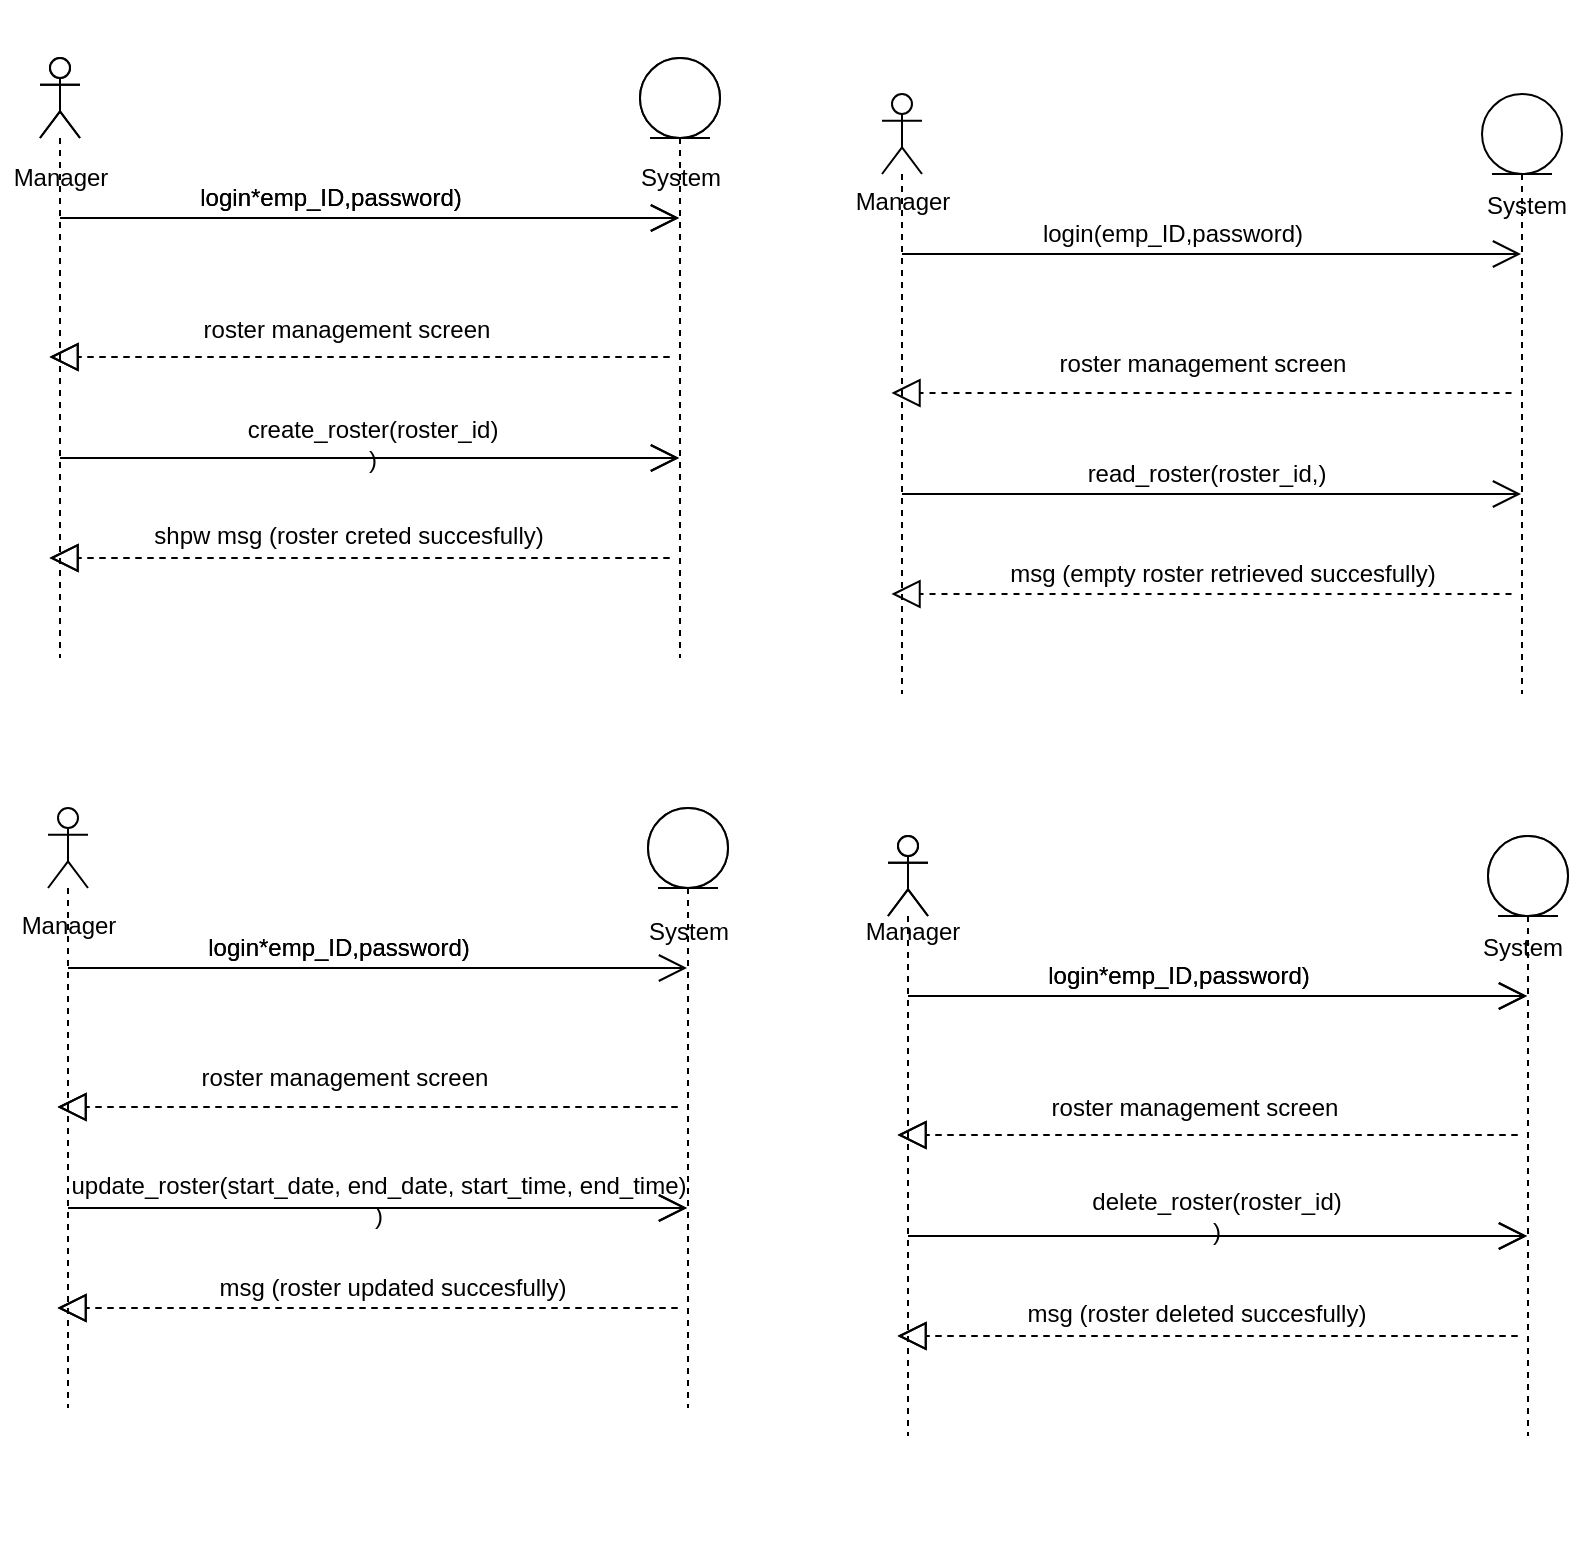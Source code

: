 <mxfile version="14.6.13" type="device"><diagram id="xDYBKMpJTUTeNw4lKhC8" name="Page-1"><mxGraphModel dx="852" dy="534" grid="0" gridSize="10" guides="1" tooltips="1" connect="1" arrows="1" fold="1" page="1" pageScale="1" pageWidth="850" pageHeight="1100" math="0" shadow="0"><root><mxCell id="0"/><mxCell id="1" parent="0"/><mxCell id="oLlR27fVy2uA4S5iZ_r3-1" value="&lt;span style=&quot;color: rgba(0 , 0 , 0 , 0) ; font-family: monospace ; font-size: 0px&quot;&gt;%3CmxGraphModel%3E%3Croot%3E%3CmxCell%20id%3D%220%22%2F%3E%3CmxCell%20id%3D%221%22%20parent%3D%220%22%2F%3E%3CmxCell%20id%3D%222%22%20value%3D%22%22%20style%3D%22shape%3DumlLifeline%3Bparticipant%3DumlActor%3Bperimeter%3DlifelinePerimeter%3BwhiteSpace%3Dwrap%3Bhtml%3D1%3Bcontainer%3D1%3Bcollapsible%3D0%3BrecursiveResize%3D0%3BverticalAlign%3Dtop%3BspacingTop%3D36%3BoutlineConnect%3D0%3B%22%20vertex%3D%221%22%20parent%3D%221%22%3E%3CmxGeometry%20x%3D%22132%22%20y%3D%22400%22%20width%3D%2220%22%20height%3D%22300%22%20as%3D%22geometry%22%2F%3E%3C%2FmxCell%3E%3CmxCell%20id%3D%223%22%20value%3D%22%22%20style%3D%22endArrow%3Dopen%3BendFill%3D1%3BendSize%3D12%3Bhtml%3D1%3B%22%20edge%3D%221%22%20parent%3D%222%22%20target%3D%224%22%3E%3CmxGeometry%20width%3D%22160%22%20relative%3D%221%22%20as%3D%22geometry%22%3E%3CmxPoint%20x%3D%2210%22%20y%3D%2280%22%20as%3D%22sourcePoint%22%2F%3E%3CmxPoint%20x%3D%22170%22%20y%3D%2280%22%20as%3D%22targetPoint%22%2F%3E%3C%2FmxGeometry%3E%3C%2FmxCell%3E%3CmxCell%20id%3D%224%22%20value%3D%22%22%20style%3D%22shape%3DumlLifeline%3Bparticipant%3DumlEntity%3Bperimeter%3DlifelinePerimeter%3BwhiteSpace%3Dwrap%3Bhtml%3D1%3Bcontainer%3D1%3Bcollapsible%3D0%3BrecursiveResize%3D0%3BverticalAlign%3Dtop%3BspacingTop%3D36%3BoutlineConnect%3D0%3B%22%20vertex%3D%221%22%20parent%3D%221%22%3E%3CmxGeometry%20x%3D%22432%22%20y%3D%22400%22%20width%3D%2240%22%20height%3D%22300%22%20as%3D%22geometry%22%2F%3E%3C%2FmxCell%3E%3CmxCell%20id%3D%225%22%20value%3D%22Manager%22%20style%3D%22text%3Bhtml%3D1%3Balign%3Dcenter%3BverticalAlign%3Dmiddle%3Bresizable%3D0%3Bpoints%3D%5B%5D%3Bautosize%3D1%3BstrokeColor%3Dnone%3B%22%20vertex%3D%221%22%20parent%3D%221%22%3E%3CmxGeometry%20x%3D%2282%22%20y%3D%22440%22%20width%3D%2260%22%20height%3D%2220%22%20as%3D%22geometry%22%2F%3E%3C%2FmxCell%3E%3CmxCell%20id%3D%226%22%20value%3D%22login*emp_ID%2Cpassword)%22%20style%3D%22text%3Bhtml%3D1%3Balign%3Dcenter%3BverticalAlign%3Dmiddle%3Bresizable%3D0%3Bpoints%3D%5B%5D%3Bautosize%3D1%3BstrokeColor%3Dnone%3B%22%20vertex%3D%221%22%20parent%3D%221%22%3E%3CmxGeometry%20x%3D%22202%22%20y%3D%22460%22%20width%3D%22150%22%20height%3D%2220%22%20as%3D%22geometry%22%2F%3E%3C%2FmxCell%3E%3CmxCell%20id%3D%227%22%20value%3D%22System%22%20style%3D%22text%3Bhtml%3D1%3Balign%3Dcenter%3BverticalAlign%3Dmiddle%3Bresizable%3D0%3Bpoints%3D%5B%5D%3Bautosize%3D1%3BstrokeColor%3Dnone%3B%22%20vertex%3D%221%22%20parent%3D%221%22%3E%3CmxGeometry%20x%3D%22452%22%20y%3D%22440%22%20width%3D%2260%22%20height%3D%2220%22%20as%3D%22geometry%22%2F%3E%3C%2FmxCell%3E%3CmxCell%20id%3D%228%22%20value%3D%22show%20staff_profile%20screen%22%20style%3D%22text%3Bhtml%3D1%3Balign%3Dcenter%3BverticalAlign%3Dmiddle%3Bresizable%3D0%3Bpoints%3D%5B%5D%3Bautosize%3D1%3BstrokeColor%3Dnone%3B%22%20vertex%3D%221%22%20parent%3D%221%22%3E%3CmxGeometry%20x%3D%22217%22%20y%3D%22520%22%20width%3D%22150%22%20height%3D%2220%22%20as%3D%22geometry%22%2F%3E%3C%2FmxCell%3E%3CmxCell%20id%3D%229%22%20value%3D%22read_staff_details(emp_id%2C%20emp_name%2C%20adrress%2C..)%22%20style%3D%22text%3Bhtml%3D1%3Balign%3Dcenter%3BverticalAlign%3Dmiddle%3Bresizable%3D0%3Bpoints%3D%5B%5D%3Bautosize%3D1%3BstrokeColor%3Dnone%3B%22%20vertex%3D%221%22%20parent%3D%221%22%3E%3CmxGeometry%20x%3D%22155%22%20y%3D%22581%22%20width%3D%22275%22%20height%3D%2218%22%20as%3D%22geometry%22%2F%3E%3C%2FmxCell%3E%3CmxCell%20id%3D%2210%22%20value%3D%22%22%20style%3D%22endArrow%3Dopen%3BendFill%3D1%3BendSize%3D12%3Bhtml%3D1%3B%22%20edge%3D%221%22%20parent%3D%221%22%3E%3CmxGeometry%20width%3D%22160%22%20relative%3D%221%22%20as%3D%22geometry%22%3E%3CmxPoint%20x%3D%22142%22%20y%3D%22600%22%20as%3D%22sourcePoint%22%2F%3E%3CmxPoint%20x%3D%22451.5%22%20y%3D%22600%22%20as%3D%22targetPoint%22%2F%3E%3C%2FmxGeometry%3E%3C%2FmxCell%3E%3CmxCell%20id%3D%2211%22%20value%3D%22%22%20style%3D%22endArrow%3Dblock%3Bdashed%3D1%3BendFill%3D0%3BendSize%3D12%3Bhtml%3D1%3B%22%20edge%3D%221%22%20source%3D%224%22%20target%3D%222%22%20parent%3D%221%22%3E%3CmxGeometry%20width%3D%22160%22%20relative%3D%221%22%20as%3D%22geometry%22%3E%3CmxPoint%20x%3D%22372%22%20y%3D%22640%22%20as%3D%22sourcePoint%22%2F%3E%3CmxPoint%20x%3D%22222%22%20y%3D%22710%22%20as%3D%22targetPoint%22%2F%3E%3CArray%20as%3D%22points%22%3E%3CmxPoint%20x%3D%22452%22%20y%3D%22680%22%2F%3E%3C%2FArray%3E%3C%2FmxGeometry%3E%3C%2FmxCell%3E%3CmxCell%20id%3D%2212%22%20value%3D%22%22%20style%3D%22endArrow%3Dblock%3Bdashed%3D1%3BendFill%3D0%3BendSize%3D12%3Bhtml%3D1%3B%22%20edge%3D%221%22%20parent%3D%221%22%3E%3CmxGeometry%20width%3D%22160%22%20relative%3D%221%22%20as%3D%22geometry%22%3E%3CmxPoint%20x%3D%22446.75%22%20y%3D%22549.5%22%20as%3D%22sourcePoint%22%2F%3E%3CmxPoint%20x%3D%22136.75%22%20y%3D%22549.5%22%20as%3D%22targetPoint%22%2F%3E%3CArray%20as%3D%22points%22%3E%3CmxPoint%20x%3D%22447.25%22%20y%3D%22549.5%22%2F%3E%3C%2FArray%3E%3C%2FmxGeometry%3E%3C%2FmxCell%3E%3CmxCell%20id%3D%2213%22%20value%3D%22%22%20style%3D%22endArrow%3Dblock%3Bdashed%3D1%3BendFill%3D0%3BendSize%3D12%3Bhtml%3D1%3B%22%20edge%3D%221%22%20parent%3D%221%22%3E%3CmxGeometry%20width%3D%22160%22%20relative%3D%221%22%20as%3D%22geometry%22%3E%3CmxPoint%20x%3D%22446.75%22%20y%3D%22650%22%20as%3D%22sourcePoint%22%2F%3E%3CmxPoint%20x%3D%22136.75%22%20y%3D%22650%22%20as%3D%22targetPoint%22%2F%3E%3CArray%20as%3D%22points%22%3E%3CmxPoint%20x%3D%22447.25%22%20y%3D%22650%22%2F%3E%3C%2FArray%3E%3C%2FmxGeometry%3E%3C%2FmxCell%3E%3CmxCell%20id%3D%2214%22%20value%3D%22shpw%20msg%20(staff%20profile%20retrieved%20succesfully)%22%20style%3D%22text%3Bhtml%3D1%3Balign%3Dcenter%3BverticalAlign%3Dmiddle%3Bresizable%3D0%3Bpoints%3D%5B%5D%3Bautosize%3D1%3BstrokeColor%3Dnone%3B%22%20vertex%3D%221%22%20parent%3D%221%22%3E%3CmxGeometry%20x%3D%22179%22%20y%3D%22631%22%20width%3D%22246%22%20height%3D%2218%22%20as%3D%22geometry%22%2F%3E%3C%2FmxCell%3E%3CmxCell%20id%3D%2215%22%20value%3D%22show%20msg%20(Invalid%20data%2C%20please%20enter%20correct%20details)%22%20style%3D%22text%3Bhtml%3D1%3Balign%3Dcenter%3BverticalAlign%3Dmiddle%3Bresizable%3D0%3Bpoints%3D%5B%5D%3Bautosize%3D1%3BstrokeColor%3Dnone%3B%22%20vertex%3D%221%22%20parent%3D%221%22%3E%3CmxGeometry%20x%3D%22142%22%20y%3D%22660%22%20width%3D%22290%22%20height%3D%2220%22%20as%3D%22geometry%22%2F%3E%3C%2FmxCell%3E%3C%2Froot%3E%3C%2FmxGraphModel%3E&lt;/span&gt;" style="text;html=1;align=center;verticalAlign=middle;resizable=0;points=[];autosize=1;strokeColor=none;" parent="1" vertex="1"><mxGeometry x="20" y="33" width="10" height="22" as="geometry"/></mxCell><mxCell id="oLlR27fVy2uA4S5iZ_r3-2" value="" style="shape=umlLifeline;participant=umlActor;perimeter=lifelinePerimeter;whiteSpace=wrap;html=1;container=1;collapsible=0;recursiveResize=0;verticalAlign=top;spacingTop=36;outlineConnect=0;" parent="1" vertex="1"><mxGeometry x="24" y="62" width="20" height="300" as="geometry"/></mxCell><mxCell id="oLlR27fVy2uA4S5iZ_r3-3" value="" style="endArrow=open;endFill=1;endSize=12;html=1;" parent="oLlR27fVy2uA4S5iZ_r3-2" target="oLlR27fVy2uA4S5iZ_r3-4" edge="1"><mxGeometry width="160" relative="1" as="geometry"><mxPoint x="10" y="80" as="sourcePoint"/><mxPoint x="170" y="80" as="targetPoint"/></mxGeometry></mxCell><mxCell id="oLlR27fVy2uA4S5iZ_r3-4" value="" style="shape=umlLifeline;participant=umlEntity;perimeter=lifelinePerimeter;whiteSpace=wrap;html=1;container=1;collapsible=0;recursiveResize=0;verticalAlign=top;spacingTop=36;outlineConnect=0;" parent="1" vertex="1"><mxGeometry x="324" y="62" width="40" height="300" as="geometry"/></mxCell><mxCell id="oLlR27fVy2uA4S5iZ_r3-5" value="login*emp_ID,password)" style="text;html=1;align=center;verticalAlign=middle;resizable=0;points=[];autosize=1;strokeColor=none;" parent="1" vertex="1"><mxGeometry x="94" y="122" width="150" height="20" as="geometry"/></mxCell><mxCell id="oLlR27fVy2uA4S5iZ_r3-6" value="" style="endArrow=open;endFill=1;endSize=12;html=1;" parent="1" edge="1"><mxGeometry width="160" relative="1" as="geometry"><mxPoint x="34" y="262" as="sourcePoint"/><mxPoint x="343.5" y="262" as="targetPoint"/></mxGeometry></mxCell><mxCell id="oLlR27fVy2uA4S5iZ_r3-8" value="" style="endArrow=block;dashed=1;endFill=0;endSize=12;html=1;" parent="1" edge="1"><mxGeometry width="160" relative="1" as="geometry"><mxPoint x="338.75" y="211.5" as="sourcePoint"/><mxPoint x="28.75" y="211.5" as="targetPoint"/><Array as="points"><mxPoint x="339.25" y="211.5"/></Array></mxGeometry></mxCell><mxCell id="oLlR27fVy2uA4S5iZ_r3-9" value="" style="endArrow=block;dashed=1;endFill=0;endSize=12;html=1;" parent="1" edge="1"><mxGeometry width="160" relative="1" as="geometry"><mxPoint x="338.75" y="312" as="sourcePoint"/><mxPoint x="28.75" y="312" as="targetPoint"/><Array as="points"><mxPoint x="339.25" y="312"/></Array></mxGeometry></mxCell><mxCell id="oLlR27fVy2uA4S5iZ_r3-11" value="" style="shape=umlLifeline;participant=umlActor;perimeter=lifelinePerimeter;whiteSpace=wrap;html=1;container=1;collapsible=0;recursiveResize=0;verticalAlign=top;spacingTop=36;outlineConnect=0;" parent="1" vertex="1"><mxGeometry x="24" y="62" width="20" height="300" as="geometry"/></mxCell><mxCell id="oLlR27fVy2uA4S5iZ_r3-12" value="" style="endArrow=open;endFill=1;endSize=12;html=1;" parent="oLlR27fVy2uA4S5iZ_r3-11" target="oLlR27fVy2uA4S5iZ_r3-13" edge="1"><mxGeometry width="160" relative="1" as="geometry"><mxPoint x="10" y="80" as="sourcePoint"/><mxPoint x="170" y="80" as="targetPoint"/></mxGeometry></mxCell><mxCell id="oLlR27fVy2uA4S5iZ_r3-13" value="" style="shape=umlLifeline;participant=umlEntity;perimeter=lifelinePerimeter;whiteSpace=wrap;html=1;container=1;collapsible=0;recursiveResize=0;verticalAlign=top;spacingTop=36;outlineConnect=0;" parent="1" vertex="1"><mxGeometry x="324" y="62" width="40" height="300" as="geometry"/></mxCell><mxCell id="oLlR27fVy2uA4S5iZ_r3-14" value="login*emp_ID,password)" style="text;html=1;align=center;verticalAlign=middle;resizable=0;points=[];autosize=1;strokeColor=none;" parent="1" vertex="1"><mxGeometry x="94" y="122" width="150" height="20" as="geometry"/></mxCell><mxCell id="oLlR27fVy2uA4S5iZ_r3-15" value="roster management screen" style="text;html=1;align=center;verticalAlign=middle;resizable=0;points=[];autosize=1;strokeColor=none;" parent="1" vertex="1"><mxGeometry x="100" y="189" width="153" height="18" as="geometry"/></mxCell><mxCell id="oLlR27fVy2uA4S5iZ_r3-16" value="create_roster(roster_id)&lt;br&gt;)" style="text;html=1;align=center;verticalAlign=middle;resizable=0;points=[];autosize=1;strokeColor=none;" parent="1" vertex="1"><mxGeometry x="122" y="239" width="135" height="32" as="geometry"/></mxCell><mxCell id="oLlR27fVy2uA4S5iZ_r3-17" value="" style="endArrow=open;endFill=1;endSize=12;html=1;" parent="1" edge="1"><mxGeometry width="160" relative="1" as="geometry"><mxPoint x="34" y="262" as="sourcePoint"/><mxPoint x="343.5" y="262" as="targetPoint"/></mxGeometry></mxCell><mxCell id="oLlR27fVy2uA4S5iZ_r3-19" value="" style="endArrow=block;dashed=1;endFill=0;endSize=12;html=1;" parent="1" edge="1"><mxGeometry width="160" relative="1" as="geometry"><mxPoint x="338.75" y="211.5" as="sourcePoint"/><mxPoint x="28.75" y="211.5" as="targetPoint"/><Array as="points"><mxPoint x="339.25" y="211.5"/></Array></mxGeometry></mxCell><mxCell id="oLlR27fVy2uA4S5iZ_r3-20" value="" style="endArrow=block;dashed=1;endFill=0;endSize=12;html=1;" parent="1" edge="1"><mxGeometry width="160" relative="1" as="geometry"><mxPoint x="338.75" y="312" as="sourcePoint"/><mxPoint x="28.75" y="312" as="targetPoint"/><Array as="points"><mxPoint x="339.25" y="312"/></Array></mxGeometry></mxCell><mxCell id="oLlR27fVy2uA4S5iZ_r3-21" value="shpw msg (roster creted succesfully)" style="text;html=1;align=center;verticalAlign=middle;resizable=0;points=[];autosize=1;strokeColor=none;" parent="1" vertex="1"><mxGeometry x="75" y="292" width="205" height="18" as="geometry"/></mxCell><mxCell id="UzV4h4hze9FhUgec7mrq-62" value="" style="shape=umlLifeline;participant=umlActor;perimeter=lifelinePerimeter;whiteSpace=wrap;html=1;container=1;collapsible=0;recursiveResize=0;verticalAlign=top;spacingTop=36;outlineConnect=0;" vertex="1" parent="1"><mxGeometry x="445" y="80" width="20" height="300" as="geometry"/></mxCell><mxCell id="UzV4h4hze9FhUgec7mrq-63" value="" style="endArrow=open;endFill=1;endSize=12;html=1;" edge="1" parent="UzV4h4hze9FhUgec7mrq-62" target="UzV4h4hze9FhUgec7mrq-64"><mxGeometry width="160" relative="1" as="geometry"><mxPoint x="10" y="80" as="sourcePoint"/><mxPoint x="170" y="80" as="targetPoint"/></mxGeometry></mxCell><mxCell id="UzV4h4hze9FhUgec7mrq-64" value="" style="shape=umlLifeline;participant=umlEntity;perimeter=lifelinePerimeter;whiteSpace=wrap;html=1;container=1;collapsible=0;recursiveResize=0;verticalAlign=top;spacingTop=36;outlineConnect=0;" vertex="1" parent="1"><mxGeometry x="745" y="80" width="40" height="300" as="geometry"/></mxCell><mxCell id="UzV4h4hze9FhUgec7mrq-65" value="Manager" style="text;html=1;align=center;verticalAlign=middle;resizable=0;points=[];autosize=1;strokeColor=none;" vertex="1" parent="1"><mxGeometry x="425" y="124" width="60" height="20" as="geometry"/></mxCell><mxCell id="UzV4h4hze9FhUgec7mrq-66" value="login(emp_ID,password)" style="text;html=1;align=center;verticalAlign=middle;resizable=0;points=[];autosize=1;strokeColor=none;" vertex="1" parent="1"><mxGeometry x="520" y="141" width="140" height="18" as="geometry"/></mxCell><mxCell id="UzV4h4hze9FhUgec7mrq-67" value="System" style="text;html=1;align=center;verticalAlign=middle;resizable=0;points=[];autosize=1;strokeColor=none;" vertex="1" parent="1"><mxGeometry x="737" y="126" width="60" height="20" as="geometry"/></mxCell><mxCell id="UzV4h4hze9FhUgec7mrq-68" value="read_roster(roster_id,)" style="text;html=1;align=center;verticalAlign=middle;resizable=0;points=[];autosize=1;strokeColor=none;" vertex="1" parent="1"><mxGeometry x="542" y="261" width="129" height="18" as="geometry"/></mxCell><mxCell id="UzV4h4hze9FhUgec7mrq-69" value="" style="endArrow=open;endFill=1;endSize=12;html=1;" edge="1" parent="1"><mxGeometry width="160" relative="1" as="geometry"><mxPoint x="455" y="280" as="sourcePoint"/><mxPoint x="764.5" y="280" as="targetPoint"/></mxGeometry></mxCell><mxCell id="UzV4h4hze9FhUgec7mrq-71" value="" style="endArrow=block;dashed=1;endFill=0;endSize=12;html=1;" edge="1" parent="1"><mxGeometry width="160" relative="1" as="geometry"><mxPoint x="759.75" y="229.5" as="sourcePoint"/><mxPoint x="449.75" y="229.5" as="targetPoint"/><Array as="points"><mxPoint x="760.25" y="229.5"/></Array></mxGeometry></mxCell><mxCell id="UzV4h4hze9FhUgec7mrq-72" value="" style="endArrow=block;dashed=1;endFill=0;endSize=12;html=1;" edge="1" parent="1"><mxGeometry width="160" relative="1" as="geometry"><mxPoint x="759.75" y="330" as="sourcePoint"/><mxPoint x="449.75" y="330" as="targetPoint"/><Array as="points"><mxPoint x="760.25" y="330"/></Array></mxGeometry></mxCell><mxCell id="UzV4h4hze9FhUgec7mrq-73" value="msg (empty roster retrieved succesfully)" style="text;html=1;align=center;verticalAlign=middle;resizable=0;points=[];autosize=1;strokeColor=none;" vertex="1" parent="1"><mxGeometry x="503" y="311" width="223" height="18" as="geometry"/></mxCell><mxCell id="UzV4h4hze9FhUgec7mrq-78" value="Manager" style="text;html=1;align=center;verticalAlign=middle;resizable=0;points=[];autosize=1;strokeColor=none;" vertex="1" parent="1"><mxGeometry x="430" y="489" width="60" height="20" as="geometry"/></mxCell><mxCell id="UzV4h4hze9FhUgec7mrq-80" value="System" style="text;html=1;align=center;verticalAlign=middle;resizable=0;points=[];autosize=1;strokeColor=none;" vertex="1" parent="1"><mxGeometry x="735" y="497" width="60" height="20" as="geometry"/></mxCell><mxCell id="UzV4h4hze9FhUgec7mrq-87" value="&lt;span style=&quot;color: rgba(0 , 0 , 0 , 0) ; font-family: monospace ; font-size: 0px&quot;&gt;%3CmxGraphModel%3E%3Croot%3E%3CmxCell%20id%3D%220%22%2F%3E%3CmxCell%20id%3D%221%22%20parent%3D%220%22%2F%3E%3CmxCell%20id%3D%222%22%20value%3D%22%22%20style%3D%22shape%3DumlLifeline%3Bparticipant%3DumlActor%3Bperimeter%3DlifelinePerimeter%3BwhiteSpace%3Dwrap%3Bhtml%3D1%3Bcontainer%3D1%3Bcollapsible%3D0%3BrecursiveResize%3D0%3BverticalAlign%3Dtop%3BspacingTop%3D36%3BoutlineConnect%3D0%3B%22%20vertex%3D%221%22%20parent%3D%221%22%3E%3CmxGeometry%20x%3D%22132%22%20y%3D%22400%22%20width%3D%2220%22%20height%3D%22300%22%20as%3D%22geometry%22%2F%3E%3C%2FmxCell%3E%3CmxCell%20id%3D%223%22%20value%3D%22%22%20style%3D%22endArrow%3Dopen%3BendFill%3D1%3BendSize%3D12%3Bhtml%3D1%3B%22%20edge%3D%221%22%20parent%3D%222%22%20target%3D%224%22%3E%3CmxGeometry%20width%3D%22160%22%20relative%3D%221%22%20as%3D%22geometry%22%3E%3CmxPoint%20x%3D%2210%22%20y%3D%2280%22%20as%3D%22sourcePoint%22%2F%3E%3CmxPoint%20x%3D%22170%22%20y%3D%2280%22%20as%3D%22targetPoint%22%2F%3E%3C%2FmxGeometry%3E%3C%2FmxCell%3E%3CmxCell%20id%3D%224%22%20value%3D%22%22%20style%3D%22shape%3DumlLifeline%3Bparticipant%3DumlEntity%3Bperimeter%3DlifelinePerimeter%3BwhiteSpace%3Dwrap%3Bhtml%3D1%3Bcontainer%3D1%3Bcollapsible%3D0%3BrecursiveResize%3D0%3BverticalAlign%3Dtop%3BspacingTop%3D36%3BoutlineConnect%3D0%3B%22%20vertex%3D%221%22%20parent%3D%221%22%3E%3CmxGeometry%20x%3D%22432%22%20y%3D%22400%22%20width%3D%2240%22%20height%3D%22300%22%20as%3D%22geometry%22%2F%3E%3C%2FmxCell%3E%3CmxCell%20id%3D%225%22%20value%3D%22Manager%22%20style%3D%22text%3Bhtml%3D1%3Balign%3Dcenter%3BverticalAlign%3Dmiddle%3Bresizable%3D0%3Bpoints%3D%5B%5D%3Bautosize%3D1%3BstrokeColor%3Dnone%3B%22%20vertex%3D%221%22%20parent%3D%221%22%3E%3CmxGeometry%20x%3D%2282%22%20y%3D%22440%22%20width%3D%2260%22%20height%3D%2220%22%20as%3D%22geometry%22%2F%3E%3C%2FmxCell%3E%3CmxCell%20id%3D%226%22%20value%3D%22login*emp_ID%2Cpassword)%22%20style%3D%22text%3Bhtml%3D1%3Balign%3Dcenter%3BverticalAlign%3Dmiddle%3Bresizable%3D0%3Bpoints%3D%5B%5D%3Bautosize%3D1%3BstrokeColor%3Dnone%3B%22%20vertex%3D%221%22%20parent%3D%221%22%3E%3CmxGeometry%20x%3D%22202%22%20y%3D%22460%22%20width%3D%22150%22%20height%3D%2220%22%20as%3D%22geometry%22%2F%3E%3C%2FmxCell%3E%3CmxCell%20id%3D%227%22%20value%3D%22System%22%20style%3D%22text%3Bhtml%3D1%3Balign%3Dcenter%3BverticalAlign%3Dmiddle%3Bresizable%3D0%3Bpoints%3D%5B%5D%3Bautosize%3D1%3BstrokeColor%3Dnone%3B%22%20vertex%3D%221%22%20parent%3D%221%22%3E%3CmxGeometry%20x%3D%22452%22%20y%3D%22440%22%20width%3D%2260%22%20height%3D%2220%22%20as%3D%22geometry%22%2F%3E%3C%2FmxCell%3E%3CmxCell%20id%3D%228%22%20value%3D%22show%20staff_profile%20screen%22%20style%3D%22text%3Bhtml%3D1%3Balign%3Dcenter%3BverticalAlign%3Dmiddle%3Bresizable%3D0%3Bpoints%3D%5B%5D%3Bautosize%3D1%3BstrokeColor%3Dnone%3B%22%20vertex%3D%221%22%20parent%3D%221%22%3E%3CmxGeometry%20x%3D%22217%22%20y%3D%22520%22%20width%3D%22150%22%20height%3D%2220%22%20as%3D%22geometry%22%2F%3E%3C%2FmxCell%3E%3CmxCell%20id%3D%229%22%20value%3D%22read_staff_details(emp_id%2C%20emp_name%2C%20adrress%2C..)%22%20style%3D%22text%3Bhtml%3D1%3Balign%3Dcenter%3BverticalAlign%3Dmiddle%3Bresizable%3D0%3Bpoints%3D%5B%5D%3Bautosize%3D1%3BstrokeColor%3Dnone%3B%22%20vertex%3D%221%22%20parent%3D%221%22%3E%3CmxGeometry%20x%3D%22155%22%20y%3D%22581%22%20width%3D%22275%22%20height%3D%2218%22%20as%3D%22geometry%22%2F%3E%3C%2FmxCell%3E%3CmxCell%20id%3D%2210%22%20value%3D%22%22%20style%3D%22endArrow%3Dopen%3BendFill%3D1%3BendSize%3D12%3Bhtml%3D1%3B%22%20edge%3D%221%22%20parent%3D%221%22%3E%3CmxGeometry%20width%3D%22160%22%20relative%3D%221%22%20as%3D%22geometry%22%3E%3CmxPoint%20x%3D%22142%22%20y%3D%22600%22%20as%3D%22sourcePoint%22%2F%3E%3CmxPoint%20x%3D%22451.5%22%20y%3D%22600%22%20as%3D%22targetPoint%22%2F%3E%3C%2FmxGeometry%3E%3C%2FmxCell%3E%3CmxCell%20id%3D%2211%22%20value%3D%22%22%20style%3D%22endArrow%3Dblock%3Bdashed%3D1%3BendFill%3D0%3BendSize%3D12%3Bhtml%3D1%3B%22%20edge%3D%221%22%20source%3D%224%22%20target%3D%222%22%20parent%3D%221%22%3E%3CmxGeometry%20width%3D%22160%22%20relative%3D%221%22%20as%3D%22geometry%22%3E%3CmxPoint%20x%3D%22372%22%20y%3D%22640%22%20as%3D%22sourcePoint%22%2F%3E%3CmxPoint%20x%3D%22222%22%20y%3D%22710%22%20as%3D%22targetPoint%22%2F%3E%3CArray%20as%3D%22points%22%3E%3CmxPoint%20x%3D%22452%22%20y%3D%22680%22%2F%3E%3C%2FArray%3E%3C%2FmxGeometry%3E%3C%2FmxCell%3E%3CmxCell%20id%3D%2212%22%20value%3D%22%22%20style%3D%22endArrow%3Dblock%3Bdashed%3D1%3BendFill%3D0%3BendSize%3D12%3Bhtml%3D1%3B%22%20edge%3D%221%22%20parent%3D%221%22%3E%3CmxGeometry%20width%3D%22160%22%20relative%3D%221%22%20as%3D%22geometry%22%3E%3CmxPoint%20x%3D%22446.75%22%20y%3D%22549.5%22%20as%3D%22sourcePoint%22%2F%3E%3CmxPoint%20x%3D%22136.75%22%20y%3D%22549.5%22%20as%3D%22targetPoint%22%2F%3E%3CArray%20as%3D%22points%22%3E%3CmxPoint%20x%3D%22447.25%22%20y%3D%22549.5%22%2F%3E%3C%2FArray%3E%3C%2FmxGeometry%3E%3C%2FmxCell%3E%3CmxCell%20id%3D%2213%22%20value%3D%22%22%20style%3D%22endArrow%3Dblock%3Bdashed%3D1%3BendFill%3D0%3BendSize%3D12%3Bhtml%3D1%3B%22%20edge%3D%221%22%20parent%3D%221%22%3E%3CmxGeometry%20width%3D%22160%22%20relative%3D%221%22%20as%3D%22geometry%22%3E%3CmxPoint%20x%3D%22446.75%22%20y%3D%22650%22%20as%3D%22sourcePoint%22%2F%3E%3CmxPoint%20x%3D%22136.75%22%20y%3D%22650%22%20as%3D%22targetPoint%22%2F%3E%3CArray%20as%3D%22points%22%3E%3CmxPoint%20x%3D%22447.25%22%20y%3D%22650%22%2F%3E%3C%2FArray%3E%3C%2FmxGeometry%3E%3C%2FmxCell%3E%3CmxCell%20id%3D%2214%22%20value%3D%22shpw%20msg%20(staff%20profile%20retrieved%20succesfully)%22%20style%3D%22text%3Bhtml%3D1%3Balign%3Dcenter%3BverticalAlign%3Dmiddle%3Bresizable%3D0%3Bpoints%3D%5B%5D%3Bautosize%3D1%3BstrokeColor%3Dnone%3B%22%20vertex%3D%221%22%20parent%3D%221%22%3E%3CmxGeometry%20x%3D%22179%22%20y%3D%22631%22%20width%3D%22246%22%20height%3D%2218%22%20as%3D%22geometry%22%2F%3E%3C%2FmxCell%3E%3CmxCell%20id%3D%2215%22%20value%3D%22show%20msg%20(Invalid%20data%2C%20please%20enter%20correct%20details)%22%20style%3D%22text%3Bhtml%3D1%3Balign%3Dcenter%3BverticalAlign%3Dmiddle%3Bresizable%3D0%3Bpoints%3D%5B%5D%3Bautosize%3D1%3BstrokeColor%3Dnone%3B%22%20vertex%3D%221%22%20parent%3D%221%22%3E%3CmxGeometry%20x%3D%22142%22%20y%3D%22660%22%20width%3D%22290%22%20height%3D%2220%22%20as%3D%22geometry%22%2F%3E%3C%2FmxCell%3E%3C%2Froot%3E%3C%2FmxGraphModel%3E&lt;/span&gt;" style="text;html=1;align=center;verticalAlign=middle;resizable=0;points=[];autosize=1;strokeColor=none;" vertex="1" parent="1"><mxGeometry x="413" y="781" width="10" height="22" as="geometry"/></mxCell><mxCell id="UzV4h4hze9FhUgec7mrq-91" value="Manager" style="text;html=1;align=center;verticalAlign=middle;resizable=0;points=[];autosize=1;strokeColor=none;" vertex="1" parent="1"><mxGeometry x="8" y="486" width="60" height="20" as="geometry"/></mxCell><mxCell id="UzV4h4hze9FhUgec7mrq-93" value="System" style="text;html=1;align=center;verticalAlign=middle;resizable=0;points=[];autosize=1;strokeColor=none;" vertex="1" parent="1"><mxGeometry x="318" y="489" width="60" height="20" as="geometry"/></mxCell><mxCell id="UzV4h4hze9FhUgec7mrq-121" value="roster management screen" style="text;html=1;align=center;verticalAlign=middle;resizable=0;points=[];autosize=1;strokeColor=none;" vertex="1" parent="1"><mxGeometry x="528" y="206" width="153" height="18" as="geometry"/></mxCell><mxCell id="UzV4h4hze9FhUgec7mrq-123" value="Manager" style="text;html=1;align=center;verticalAlign=middle;resizable=0;points=[];autosize=1;strokeColor=none;" vertex="1" parent="1"><mxGeometry x="4" y="112" width="60" height="20" as="geometry"/></mxCell><mxCell id="UzV4h4hze9FhUgec7mrq-124" value="System" style="text;html=1;align=center;verticalAlign=middle;resizable=0;points=[];autosize=1;strokeColor=none;" vertex="1" parent="1"><mxGeometry x="314" y="112" width="60" height="20" as="geometry"/></mxCell><mxCell id="UzV4h4hze9FhUgec7mrq-125" value="" style="shape=umlLifeline;participant=umlActor;perimeter=lifelinePerimeter;whiteSpace=wrap;html=1;container=1;collapsible=0;recursiveResize=0;verticalAlign=top;spacingTop=36;outlineConnect=0;" vertex="1" parent="1"><mxGeometry x="28" y="437" width="20" height="300" as="geometry"/></mxCell><mxCell id="UzV4h4hze9FhUgec7mrq-126" value="" style="endArrow=open;endFill=1;endSize=12;html=1;" edge="1" parent="UzV4h4hze9FhUgec7mrq-125" target="UzV4h4hze9FhUgec7mrq-127"><mxGeometry width="160" relative="1" as="geometry"><mxPoint x="10" y="80" as="sourcePoint"/><mxPoint x="170" y="80" as="targetPoint"/></mxGeometry></mxCell><mxCell id="UzV4h4hze9FhUgec7mrq-127" value="" style="shape=umlLifeline;participant=umlEntity;perimeter=lifelinePerimeter;whiteSpace=wrap;html=1;container=1;collapsible=0;recursiveResize=0;verticalAlign=top;spacingTop=36;outlineConnect=0;" vertex="1" parent="1"><mxGeometry x="328" y="437" width="40" height="300" as="geometry"/></mxCell><mxCell id="UzV4h4hze9FhUgec7mrq-128" value="login*emp_ID,password)" style="text;html=1;align=center;verticalAlign=middle;resizable=0;points=[];autosize=1;strokeColor=none;" vertex="1" parent="1"><mxGeometry x="98" y="497" width="150" height="20" as="geometry"/></mxCell><mxCell id="UzV4h4hze9FhUgec7mrq-129" value="" style="endArrow=open;endFill=1;endSize=12;html=1;" edge="1" parent="1"><mxGeometry width="160" relative="1" as="geometry"><mxPoint x="38" y="637" as="sourcePoint"/><mxPoint x="347.5" y="637" as="targetPoint"/></mxGeometry></mxCell><mxCell id="UzV4h4hze9FhUgec7mrq-131" value="" style="endArrow=block;dashed=1;endFill=0;endSize=12;html=1;" edge="1" parent="1"><mxGeometry width="160" relative="1" as="geometry"><mxPoint x="342.75" y="586.5" as="sourcePoint"/><mxPoint x="32.75" y="586.5" as="targetPoint"/><Array as="points"><mxPoint x="343.25" y="586.5"/></Array></mxGeometry></mxCell><mxCell id="UzV4h4hze9FhUgec7mrq-132" value="" style="endArrow=block;dashed=1;endFill=0;endSize=12;html=1;" edge="1" parent="1"><mxGeometry width="160" relative="1" as="geometry"><mxPoint x="342.75" y="687" as="sourcePoint"/><mxPoint x="32.75" y="687" as="targetPoint"/><Array as="points"><mxPoint x="343.25" y="687"/></Array></mxGeometry></mxCell><mxCell id="UzV4h4hze9FhUgec7mrq-133" value="msg (roster updated succesfully)" style="text;html=1;align=center;verticalAlign=middle;resizable=0;points=[];autosize=1;strokeColor=none;" vertex="1" parent="1"><mxGeometry x="108" y="668" width="183" height="18" as="geometry"/></mxCell><mxCell id="UzV4h4hze9FhUgec7mrq-137" value="" style="shape=umlLifeline;participant=umlEntity;perimeter=lifelinePerimeter;whiteSpace=wrap;html=1;container=1;collapsible=0;recursiveResize=0;verticalAlign=top;spacingTop=36;outlineConnect=0;" vertex="1" parent="1"><mxGeometry x="328" y="437" width="40" height="300" as="geometry"/></mxCell><mxCell id="UzV4h4hze9FhUgec7mrq-138" value="login*emp_ID,password)" style="text;html=1;align=center;verticalAlign=middle;resizable=0;points=[];autosize=1;strokeColor=none;" vertex="1" parent="1"><mxGeometry x="98" y="497" width="150" height="20" as="geometry"/></mxCell><mxCell id="UzV4h4hze9FhUgec7mrq-139" value="" style="endArrow=open;endFill=1;endSize=12;html=1;" edge="1" parent="1"><mxGeometry width="160" relative="1" as="geometry"><mxPoint x="38" y="637" as="sourcePoint"/><mxPoint x="347.5" y="637" as="targetPoint"/></mxGeometry></mxCell><mxCell id="UzV4h4hze9FhUgec7mrq-141" value="" style="endArrow=block;dashed=1;endFill=0;endSize=12;html=1;" edge="1" parent="1"><mxGeometry width="160" relative="1" as="geometry"><mxPoint x="342.75" y="586.5" as="sourcePoint"/><mxPoint x="32.75" y="586.5" as="targetPoint"/><Array as="points"><mxPoint x="343.25" y="586.5"/></Array></mxGeometry></mxCell><mxCell id="UzV4h4hze9FhUgec7mrq-142" value="" style="endArrow=block;dashed=1;endFill=0;endSize=12;html=1;" edge="1" parent="1"><mxGeometry width="160" relative="1" as="geometry"><mxPoint x="342.75" y="687" as="sourcePoint"/><mxPoint x="32.75" y="687" as="targetPoint"/><Array as="points"><mxPoint x="343.25" y="687"/></Array></mxGeometry></mxCell><mxCell id="UzV4h4hze9FhUgec7mrq-144" value="roster management screen" style="text;html=1;align=center;verticalAlign=middle;resizable=0;points=[];autosize=1;strokeColor=none;" vertex="1" parent="1"><mxGeometry x="99" y="563" width="153" height="18" as="geometry"/></mxCell><mxCell id="UzV4h4hze9FhUgec7mrq-145" value="update_roster(start_date, end_date, start_time, end_time)&lt;br&gt;)" style="text;html=1;align=center;verticalAlign=middle;resizable=0;points=[];autosize=1;strokeColor=none;" vertex="1" parent="1"><mxGeometry x="34" y="617" width="318" height="32" as="geometry"/></mxCell><mxCell id="UzV4h4hze9FhUgec7mrq-146" value="" style="shape=umlLifeline;participant=umlActor;perimeter=lifelinePerimeter;whiteSpace=wrap;html=1;container=1;collapsible=0;recursiveResize=0;verticalAlign=top;spacingTop=36;outlineConnect=0;" vertex="1" parent="1"><mxGeometry x="448" y="451" width="20" height="300" as="geometry"/></mxCell><mxCell id="UzV4h4hze9FhUgec7mrq-147" value="" style="endArrow=open;endFill=1;endSize=12;html=1;" edge="1" parent="UzV4h4hze9FhUgec7mrq-146" target="UzV4h4hze9FhUgec7mrq-148"><mxGeometry width="160" relative="1" as="geometry"><mxPoint x="10" y="80" as="sourcePoint"/><mxPoint x="170" y="80" as="targetPoint"/></mxGeometry></mxCell><mxCell id="UzV4h4hze9FhUgec7mrq-148" value="" style="shape=umlLifeline;participant=umlEntity;perimeter=lifelinePerimeter;whiteSpace=wrap;html=1;container=1;collapsible=0;recursiveResize=0;verticalAlign=top;spacingTop=36;outlineConnect=0;" vertex="1" parent="1"><mxGeometry x="748" y="451" width="40" height="300" as="geometry"/></mxCell><mxCell id="UzV4h4hze9FhUgec7mrq-149" value="login*emp_ID,password)" style="text;html=1;align=center;verticalAlign=middle;resizable=0;points=[];autosize=1;strokeColor=none;" vertex="1" parent="1"><mxGeometry x="518" y="511" width="150" height="20" as="geometry"/></mxCell><mxCell id="UzV4h4hze9FhUgec7mrq-150" value="" style="endArrow=open;endFill=1;endSize=12;html=1;" edge="1" parent="1"><mxGeometry width="160" relative="1" as="geometry"><mxPoint x="458" y="651" as="sourcePoint"/><mxPoint x="767.5" y="651" as="targetPoint"/></mxGeometry></mxCell><mxCell id="UzV4h4hze9FhUgec7mrq-152" value="" style="endArrow=block;dashed=1;endFill=0;endSize=12;html=1;" edge="1" parent="1"><mxGeometry width="160" relative="1" as="geometry"><mxPoint x="762.75" y="600.5" as="sourcePoint"/><mxPoint x="452.75" y="600.5" as="targetPoint"/><Array as="points"><mxPoint x="763.25" y="600.5"/></Array></mxGeometry></mxCell><mxCell id="UzV4h4hze9FhUgec7mrq-153" value="" style="endArrow=block;dashed=1;endFill=0;endSize=12;html=1;" edge="1" parent="1"><mxGeometry width="160" relative="1" as="geometry"><mxPoint x="762.75" y="701" as="sourcePoint"/><mxPoint x="452.75" y="701" as="targetPoint"/><Array as="points"><mxPoint x="763.25" y="701"/></Array></mxGeometry></mxCell><mxCell id="UzV4h4hze9FhUgec7mrq-155" value="" style="shape=umlLifeline;participant=umlActor;perimeter=lifelinePerimeter;whiteSpace=wrap;html=1;container=1;collapsible=0;recursiveResize=0;verticalAlign=top;spacingTop=36;outlineConnect=0;" vertex="1" parent="1"><mxGeometry x="448" y="451" width="20" height="300" as="geometry"/></mxCell><mxCell id="UzV4h4hze9FhUgec7mrq-156" value="" style="endArrow=open;endFill=1;endSize=12;html=1;" edge="1" parent="UzV4h4hze9FhUgec7mrq-155" target="UzV4h4hze9FhUgec7mrq-157"><mxGeometry width="160" relative="1" as="geometry"><mxPoint x="10" y="80" as="sourcePoint"/><mxPoint x="170" y="80" as="targetPoint"/></mxGeometry></mxCell><mxCell id="UzV4h4hze9FhUgec7mrq-157" value="" style="shape=umlLifeline;participant=umlEntity;perimeter=lifelinePerimeter;whiteSpace=wrap;html=1;container=1;collapsible=0;recursiveResize=0;verticalAlign=top;spacingTop=36;outlineConnect=0;" vertex="1" parent="1"><mxGeometry x="748" y="451" width="40" height="300" as="geometry"/></mxCell><mxCell id="UzV4h4hze9FhUgec7mrq-158" value="login*emp_ID,password)" style="text;html=1;align=center;verticalAlign=middle;resizable=0;points=[];autosize=1;strokeColor=none;" vertex="1" parent="1"><mxGeometry x="518" y="511" width="150" height="20" as="geometry"/></mxCell><mxCell id="UzV4h4hze9FhUgec7mrq-159" value="roster management screen" style="text;html=1;align=center;verticalAlign=middle;resizable=0;points=[];autosize=1;strokeColor=none;" vertex="1" parent="1"><mxGeometry x="524" y="578" width="153" height="18" as="geometry"/></mxCell><mxCell id="UzV4h4hze9FhUgec7mrq-160" value="delete_roster(roster_id)&lt;br&gt;)" style="text;html=1;align=center;verticalAlign=middle;resizable=0;points=[];autosize=1;strokeColor=none;" vertex="1" parent="1"><mxGeometry x="544" y="625" width="135" height="32" as="geometry"/></mxCell><mxCell id="UzV4h4hze9FhUgec7mrq-161" value="" style="endArrow=open;endFill=1;endSize=12;html=1;" edge="1" parent="1"><mxGeometry width="160" relative="1" as="geometry"><mxPoint x="458" y="651" as="sourcePoint"/><mxPoint x="767.5" y="651" as="targetPoint"/></mxGeometry></mxCell><mxCell id="UzV4h4hze9FhUgec7mrq-163" value="" style="endArrow=block;dashed=1;endFill=0;endSize=12;html=1;" edge="1" parent="1"><mxGeometry width="160" relative="1" as="geometry"><mxPoint x="762.75" y="600.5" as="sourcePoint"/><mxPoint x="452.75" y="600.5" as="targetPoint"/><Array as="points"><mxPoint x="763.25" y="600.5"/></Array></mxGeometry></mxCell><mxCell id="UzV4h4hze9FhUgec7mrq-164" value="" style="endArrow=block;dashed=1;endFill=0;endSize=12;html=1;" edge="1" parent="1"><mxGeometry width="160" relative="1" as="geometry"><mxPoint x="762.75" y="701" as="sourcePoint"/><mxPoint x="452.75" y="701" as="targetPoint"/><Array as="points"><mxPoint x="763.25" y="701"/></Array></mxGeometry></mxCell><mxCell id="UzV4h4hze9FhUgec7mrq-165" value="msg (roster deleted succesfully)" style="text;html=1;align=center;verticalAlign=middle;resizable=0;points=[];autosize=1;strokeColor=none;" vertex="1" parent="1"><mxGeometry x="512" y="681" width="179" height="18" as="geometry"/></mxCell></root></mxGraphModel></diagram></mxfile>